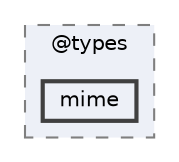 digraph "pkiclassroomrescheduler/src/main/frontend/node_modules/@types/mime"
{
 // LATEX_PDF_SIZE
  bgcolor="transparent";
  edge [fontname=Helvetica,fontsize=10,labelfontname=Helvetica,labelfontsize=10];
  node [fontname=Helvetica,fontsize=10,shape=box,height=0.2,width=0.4];
  compound=true
  subgraph clusterdir_4e994157bc6d0b5f80f6b9b3b1e8b410 {
    graph [ bgcolor="#edf0f7", pencolor="grey50", label="@types", fontname=Helvetica,fontsize=10 style="filled,dashed", URL="dir_4e994157bc6d0b5f80f6b9b3b1e8b410.html",tooltip=""]
  dir_0325b17fd69ebd717b11dc136317fe18 [label="mime", fillcolor="#edf0f7", color="grey25", style="filled,bold", URL="dir_0325b17fd69ebd717b11dc136317fe18.html",tooltip=""];
  }
}
